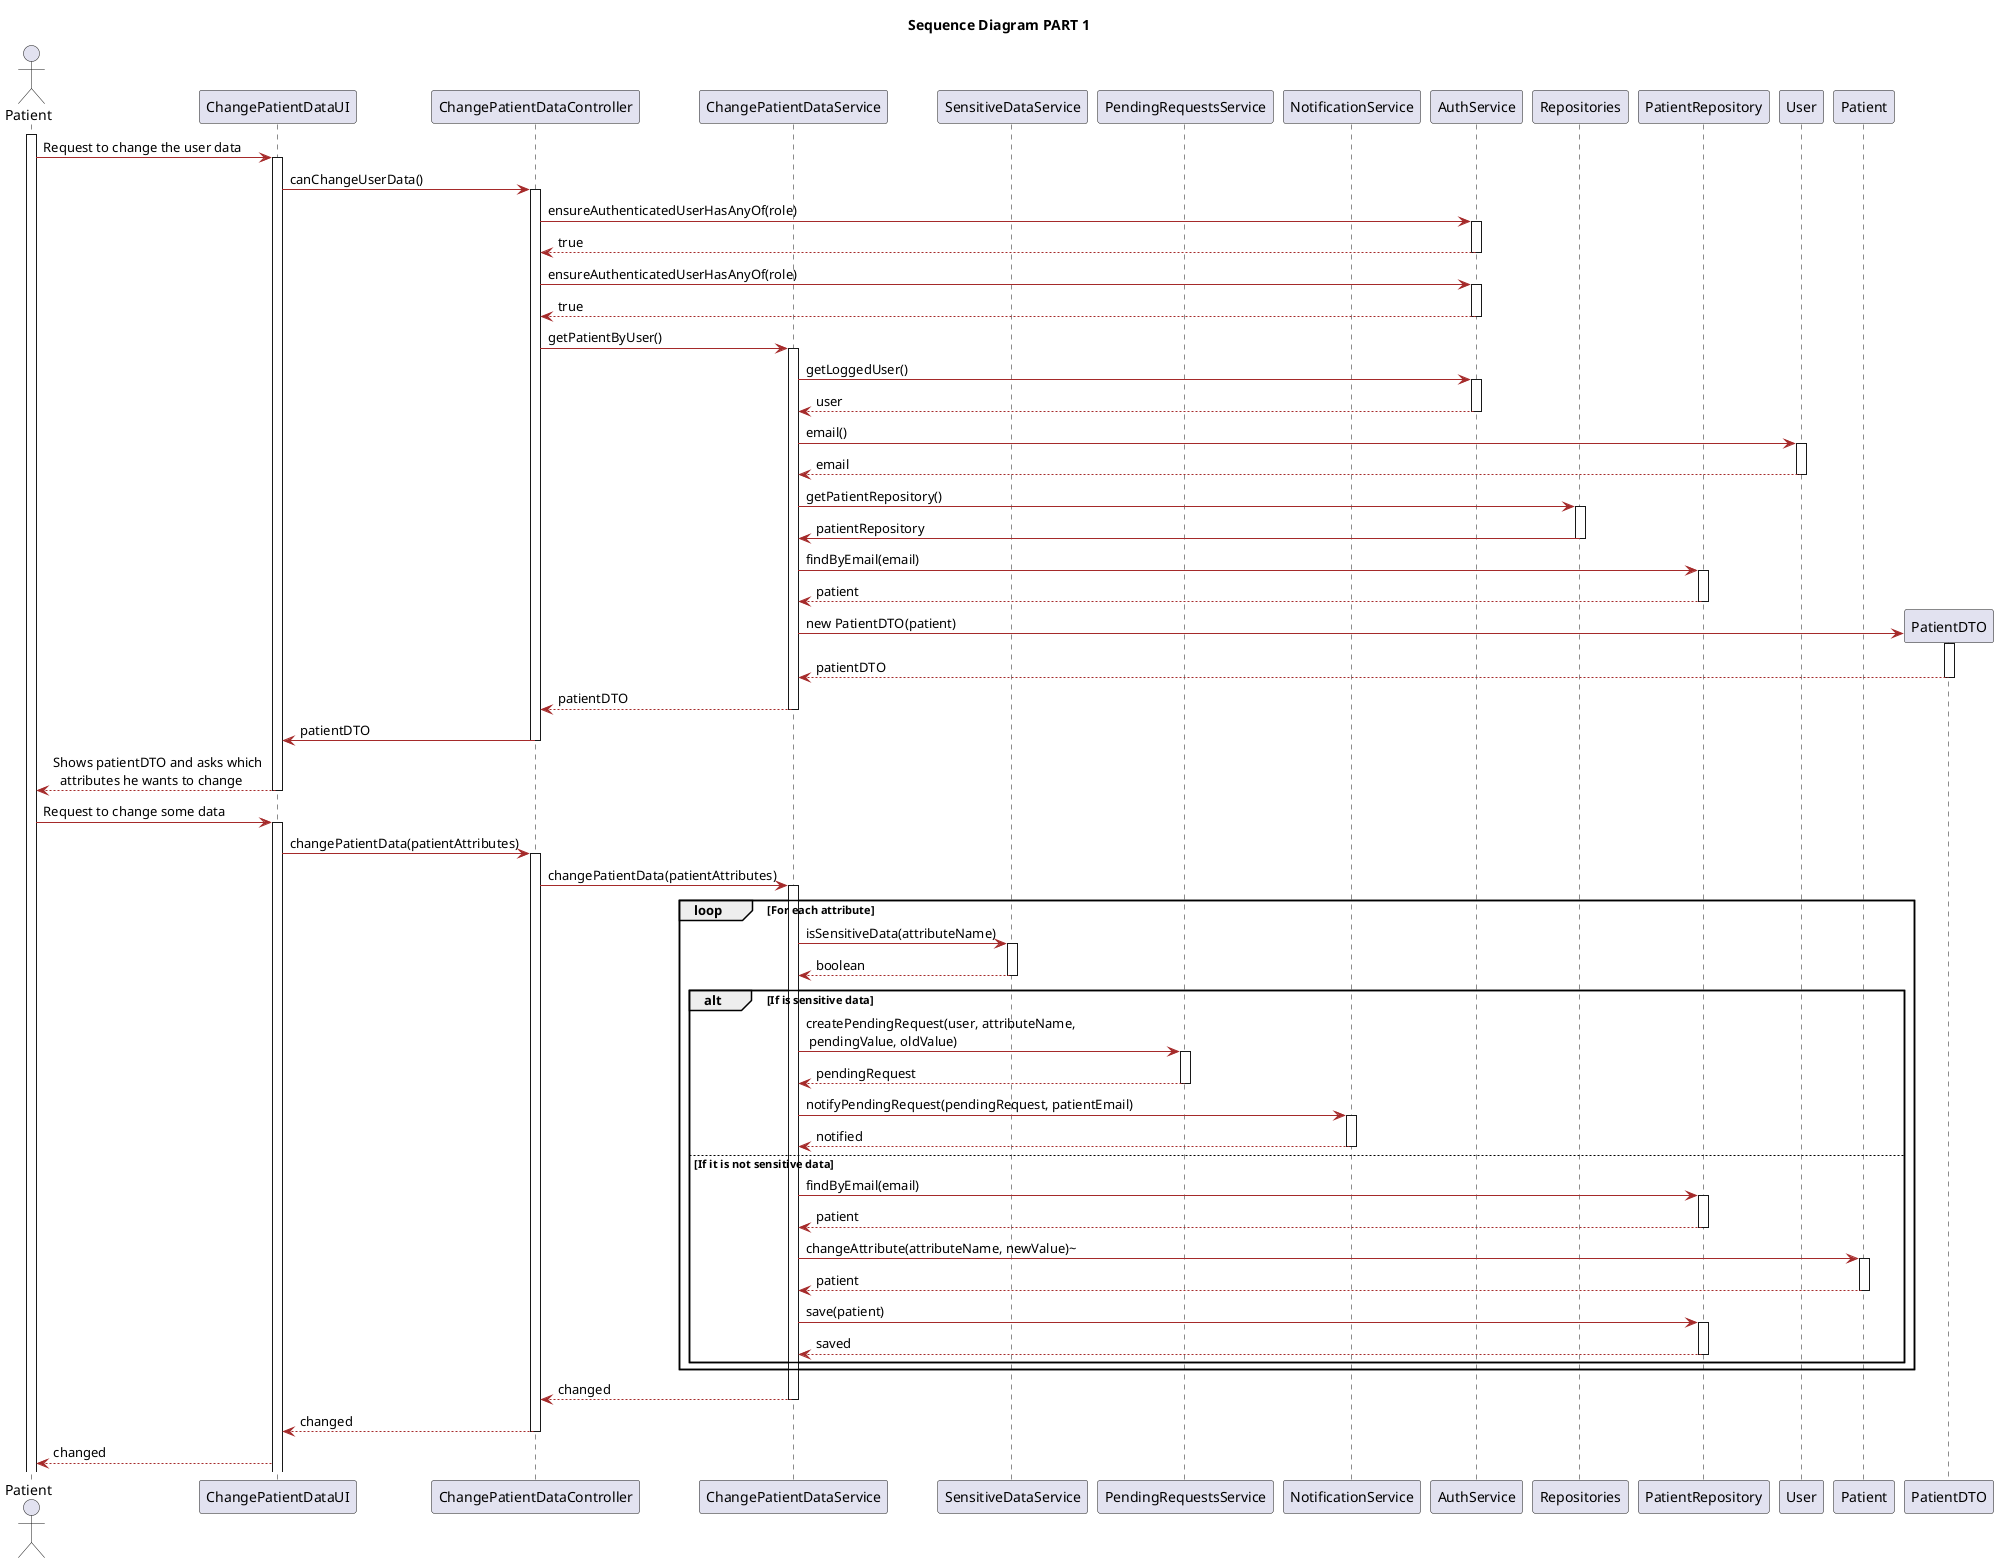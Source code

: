 @startuml
title Sequence Diagram PART 1
skinparam classAttributeIconSize 0

skinparam class {
    LifeLineBorderColor DodgerBlue
    LifeLineBackgroundColor APPLICATION
    BackgroundColor LemonChiffon
    ArrowColor Brown
    BorderColor SaddleBrown
}

skinparam packageStyle rectangle

skinparam card {
    LifeLineBorderColor DodgerBlue
    LifeLineBackgroundColor APPLICATION
    BackgroundColor LemonChiffon
    ArrowColor Brown
    BorderColor SaddleBrown
}

actor Patient
participant "ChangePatientDataUI" as UI
participant "ChangePatientDataController" as Controller
participant "ChangePatientDataService" as userS
participant "SensitiveDataService" as service
participant "PendingRequestsService" as serviceRequest
participant "NotificationService" as serviceNote
participant "AuthService" as auth
participant "Repositories" as Repositories
participant "PatientRepository" as patientR
participant "User" as USER
participant "Patient" as patient

participant "PatientDTO" as patientDTO


activate Patient
Patient -> UI: Request to change the user data
activate UI
UI -> Controller: canChangeUserData()
activate Controller
Controller -> auth: ensureAuthenticatedUserHasAnyOf(role)
activate auth
auth --> Controller:  true
deactivate auth

Controller -> auth: ensureAuthenticatedUserHasAnyOf(role)
activate auth
auth --> Controller:  true
deactivate auth
Controller -> userS : getPatientByUser()
activate userS
userS -> auth : getLoggedUser()
activate auth
auth --> userS : user
deactivate auth
userS -> USER : email()
activate USER
USER --> userS : email
deactivate USER
userS ->Repositories : getPatientRepository()
activate Repositories
Repositories -> userS : patientRepository
deactivate Repositories
userS -> patientR : findByEmail(email)
activate patientR
patientR --> userS : patient
deactivate patientR
userS -> patientDTO** : new PatientDTO(patient)
activate patientDTO
patientDTO --> userS : patientDTO
deactivate patientDTO
userS --> Controller : patientDTO
deactivate userS
Controller -> UI : patientDTO
deactivate Controller
UI --> Patient : Shows patientDTO and asks which \n  attributes he wants to change
deactivate UI
Patient -> UI : Request to change some data
activate UI
UI -> Controller : changePatientData(patientAttributes)
activate Controller
Controller -> userS : changePatientData(patientAttributes)
activate userS
loop For each attribute 
userS -> service : isSensitiveData(attributeName)
activate service
service --> userS : boolean
deactivate service
alt If is sensitive data
userS -> serviceRequest : createPendingRequest(user, attributeName, \n pendingValue, oldValue)
activate serviceRequest
serviceRequest --> userS : pendingRequest
deactivate serviceRequest
userS -> serviceNote : notifyPendingRequest(pendingRequest, patientEmail)
activate serviceNote
serviceNote --> userS : notified
deactivate serviceNote

else If it is not sensitive data
userS -> patientR : findByEmail(email)
activate patientR
patientR --> userS : patient
deactivate patientR
userS -> patient : changeAttribute(attributeName, newValue)~
activate patient
patient --> userS : patient
deactivate patient
userS -> patientR : save(patient)
activate patientR
patientR --> userS : saved
deactivate patientR
end
end
userS --> Controller : changed
deactivate userS
Controller --> UI : changed
deactivate Controller
UI --> Patient : changed



















@enduml